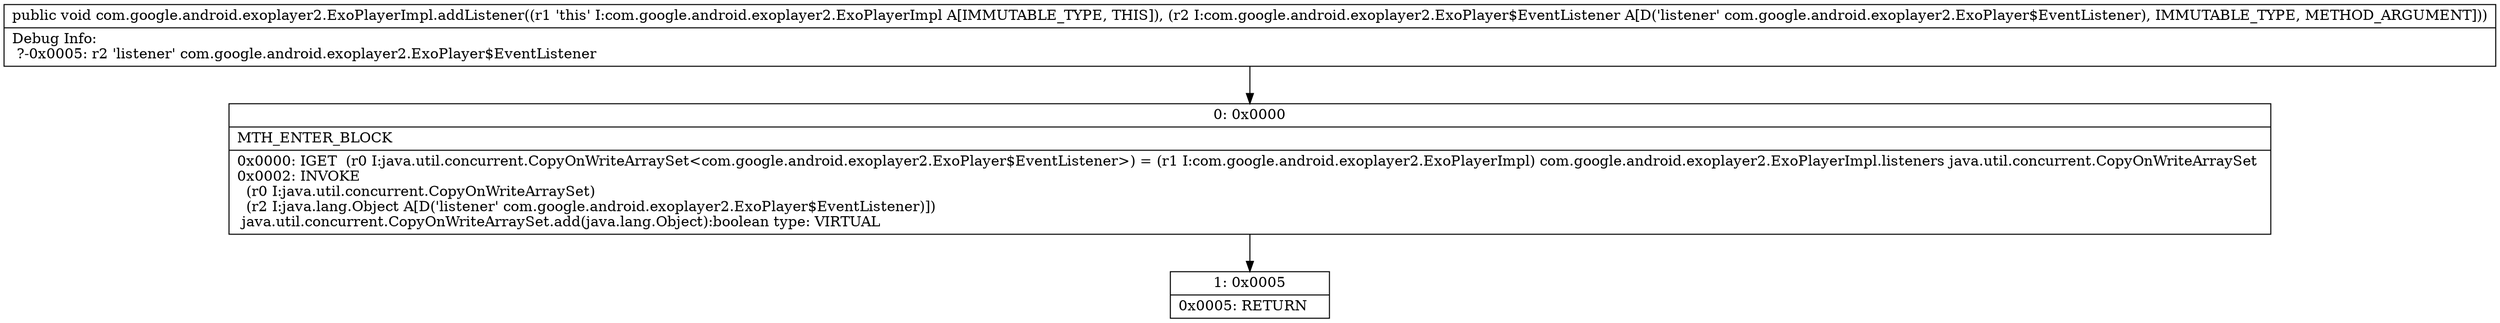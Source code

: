 digraph "CFG forcom.google.android.exoplayer2.ExoPlayerImpl.addListener(Lcom\/google\/android\/exoplayer2\/ExoPlayer$EventListener;)V" {
Node_0 [shape=record,label="{0\:\ 0x0000|MTH_ENTER_BLOCK\l|0x0000: IGET  (r0 I:java.util.concurrent.CopyOnWriteArraySet\<com.google.android.exoplayer2.ExoPlayer$EventListener\>) = (r1 I:com.google.android.exoplayer2.ExoPlayerImpl) com.google.android.exoplayer2.ExoPlayerImpl.listeners java.util.concurrent.CopyOnWriteArraySet \l0x0002: INVOKE  \l  (r0 I:java.util.concurrent.CopyOnWriteArraySet)\l  (r2 I:java.lang.Object A[D('listener' com.google.android.exoplayer2.ExoPlayer$EventListener)])\l java.util.concurrent.CopyOnWriteArraySet.add(java.lang.Object):boolean type: VIRTUAL \l}"];
Node_1 [shape=record,label="{1\:\ 0x0005|0x0005: RETURN   \l}"];
MethodNode[shape=record,label="{public void com.google.android.exoplayer2.ExoPlayerImpl.addListener((r1 'this' I:com.google.android.exoplayer2.ExoPlayerImpl A[IMMUTABLE_TYPE, THIS]), (r2 I:com.google.android.exoplayer2.ExoPlayer$EventListener A[D('listener' com.google.android.exoplayer2.ExoPlayer$EventListener), IMMUTABLE_TYPE, METHOD_ARGUMENT]))  | Debug Info:\l  ?\-0x0005: r2 'listener' com.google.android.exoplayer2.ExoPlayer$EventListener\l}"];
MethodNode -> Node_0;
Node_0 -> Node_1;
}

